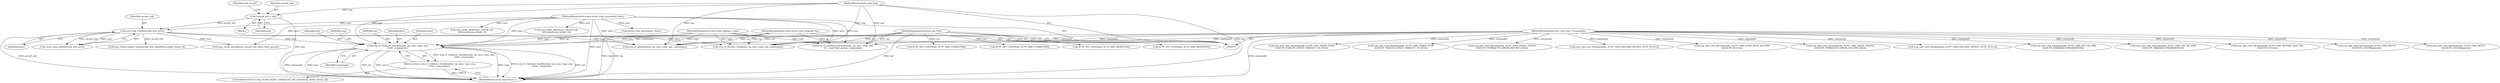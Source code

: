 digraph "0_linux_9de7922bc709eee2f609cd01d98aaedc4cf5ea74_2@pointer" {
"1000178" [label="(Call,sctp_sf_violation_chunklen(net, ep, asoc, type, arg,\n\t\t\t\t\t\t  commands))"];
"1000108" [label="(MethodParameterIn,struct net *net)"];
"1000109" [label="(MethodParameterIn,const struct sctp_endpoint *ep)"];
"1000135" [label="(Call,sctp_vtag_verify(asconf_ack, asoc))"];
"1000116" [label="(Call,*asconf_ack = arg)"];
"1000112" [label="(MethodParameterIn,void *arg)"];
"1000110" [label="(MethodParameterIn,const struct sctp_association *asoc)"];
"1000111" [label="(MethodParameterIn,const sctp_subtype_t type)"];
"1000113" [label="(MethodParameterIn,sctp_cmd_seq_t *commands)"];
"1000177" [label="(Return,return sctp_sf_violation_chunklen(net, ep, asoc, type, arg,\n\t\t\t\t\t\t  commands);)"];
"1000121" [label="(Identifier,last_asconf)"];
"1000346" [label="(Call,sctp_add_cmd_sf(commands, SCTP_CMD_REPLY,\n\t\t\t\t\tSCTP_CHUNK(abort)))"];
"1000110" [label="(MethodParameterIn,const struct sctp_association *asoc)"];
"1000277" [label="(Call,sctp_add_cmd_sf(commands, SCTP_CMD_TIMER_STOP,\n\t\t\t\tSCTP_TO(SCTP_EVENT_TIMEOUT_T4_RTO)))"];
"1000179" [label="(Identifier,net)"];
"1000313" [label="(Call,sctp_add_cmd_sf(commands, SCTP_CMD_TIMER_STOP,\n\t\t\t\tSCTP_TO(SCTP_EVENT_TIMEOUT_T4_RTO)))"];
"1000360" [label="(Call,sctp_add_cmd_sf(commands, SCTP_CMD_ASSOC_FAILED,\n\t\t\t\tSCTP_PERR(SCTP_ERROR_ASCONF_ACK)))"];
"1000282" [label="(Call,sctp_add_cmd_sf(commands, SCTP_CMD_DISCARD_PACKET, SCTP_NULL()))"];
"1000183" [label="(Identifier,arg)"];
"1000296" [label="(Call,SCTP_INC_STATS(net, SCTP_MIB_ABORTEDS))"];
"1000114" [label="(Block,)"];
"1000178" [label="(Call,sctp_sf_violation_chunklen(net, ep, asoc, type, arg,\n\t\t\t\t\t\t  commands))"];
"1000113" [label="(MethodParameterIn,sctp_cmd_seq_t *commands)"];
"1000326" [label="(Call,sctp_add_cmd_sf(commands, SCTP_CMD_SEND_NEXT_ASCONF,\n\t\t\t\t\tSCTP_NULL()))"];
"1000177" [label="(Return,return sctp_sf_violation_chunklen(net, ep, asoc, type, arg,\n\t\t\t\t\t\t  commands);)"];
"1000112" [label="(MethodParameterIn,void *arg)"];
"1000299" [label="(Call,SCTP_DEC_STATS(net, SCTP_MIB_CURRESTAB))"];
"1000291" [label="(Call,sctp_add_cmd_sf(commands, SCTP_CMD_ASSOC_FAILED,\n\t\t\t\tSCTP_PERR(SCTP_ERROR_ASCONF_ACK)))"];
"1000180" [label="(Identifier,ep)"];
"1000164" [label="(Call,sctp_sf_discard_chunk(net, ep, asoc, type, arg, commands))"];
"1000365" [label="(Call,SCTP_INC_STATS(net, SCTP_MIB_ABORTEDS))"];
"1000171" [label="(ControlStructure,if (!sctp_chunk_length_valid(asconf_ack, sizeof(sctp_addip_chunk_t))))"];
"1000202" [label="(Call,sctp_verify_asconf(asoc, asconf_ack, false, &err_param))"];
"1000375" [label="(MethodReturn,sctp_disposition_t)"];
"1000351" [label="(Call,sctp_add_cmd_sf(commands, SCTP_CMD_DISCARD_PACKET, SCTP_NULL()))"];
"1000116" [label="(Call,*asconf_ack = arg)"];
"1000334" [label="(Call,sctp_make_abort(asoc, asconf_ack,\n\t\t\t\t\tsizeof(sctp_errhdr_t)))"];
"1000137" [label="(Identifier,asoc)"];
"1000135" [label="(Call,sctp_vtag_verify(asconf_ack, asoc))"];
"1000118" [label="(Identifier,arg)"];
"1000260" [label="(Call,sctp_make_abort(asoc, asconf_ack,\n\t\t\t\t\tsizeof(sctp_errhdr_t)))"];
"1000286" [label="(Call,sctp_add_cmd_sf(commands, SCTP_CMD_SET_SK_ERR,\n\t\t\t\tSCTP_ERROR(ECONNABORTED)))"];
"1000111" [label="(MethodParameterIn,const sctp_subtype_t type)"];
"1000209" [label="(Call,sctp_sf_violation_paramlen(net, ep, asoc, type, arg,\n \t\t\t   (void *)err_param, commands))"];
"1000136" [label="(Identifier,asconf_ack)"];
"1000355" [label="(Call,sctp_add_cmd_sf(commands, SCTP_CMD_SET_SK_ERR,\n\t\t\t\tSCTP_ERROR(ECONNABORTED)))"];
"1000181" [label="(Identifier,asoc)"];
"1000144" [label="(Call,sctp_sf_pdiscard(net, ep, asoc, type, arg, commands))"];
"1000184" [label="(Identifier,commands)"];
"1000321" [label="(Call,(struct sctp_association *)asoc)"];
"1000139" [label="(Call,sctp_add_cmd_sf(commands, SCTP_CMD_REPORT_BAD_TAG,\n\t\t\t\tSCTP_NULL()))"];
"1000117" [label="(Identifier,asconf_ack)"];
"1000109" [label="(MethodParameterIn,const struct sctp_endpoint *ep)"];
"1000182" [label="(Identifier,type)"];
"1000108" [label="(MethodParameterIn,struct net *net)"];
"1000368" [label="(Call,SCTP_DEC_STATS(net, SCTP_MIB_CURRESTAB))"];
"1000272" [label="(Call,sctp_add_cmd_sf(commands, SCTP_CMD_REPLY,\n\t\t\t\t\tSCTP_CHUNK(abort)))"];
"1000173" [label="(Call,sctp_chunk_length_valid(asconf_ack, sizeof(sctp_addip_chunk_t)))"];
"1000134" [label="(Call,!sctp_vtag_verify(asconf_ack, asoc))"];
"1000178" -> "1000177"  [label="AST: "];
"1000178" -> "1000184"  [label="CFG: "];
"1000179" -> "1000178"  [label="AST: "];
"1000180" -> "1000178"  [label="AST: "];
"1000181" -> "1000178"  [label="AST: "];
"1000182" -> "1000178"  [label="AST: "];
"1000183" -> "1000178"  [label="AST: "];
"1000184" -> "1000178"  [label="AST: "];
"1000177" -> "1000178"  [label="CFG: "];
"1000178" -> "1000375"  [label="DDG: type"];
"1000178" -> "1000375"  [label="DDG: sctp_sf_violation_chunklen(net, ep, asoc, type, arg,\n\t\t\t\t\t\t  commands)"];
"1000178" -> "1000375"  [label="DDG: net"];
"1000178" -> "1000375"  [label="DDG: commands"];
"1000178" -> "1000375"  [label="DDG: asoc"];
"1000178" -> "1000375"  [label="DDG: ep"];
"1000178" -> "1000375"  [label="DDG: arg"];
"1000178" -> "1000177"  [label="DDG: sctp_sf_violation_chunklen(net, ep, asoc, type, arg,\n\t\t\t\t\t\t  commands)"];
"1000108" -> "1000178"  [label="DDG: net"];
"1000109" -> "1000178"  [label="DDG: ep"];
"1000135" -> "1000178"  [label="DDG: asoc"];
"1000110" -> "1000178"  [label="DDG: asoc"];
"1000111" -> "1000178"  [label="DDG: type"];
"1000112" -> "1000178"  [label="DDG: arg"];
"1000113" -> "1000178"  [label="DDG: commands"];
"1000108" -> "1000107"  [label="AST: "];
"1000108" -> "1000375"  [label="DDG: net"];
"1000108" -> "1000144"  [label="DDG: net"];
"1000108" -> "1000164"  [label="DDG: net"];
"1000108" -> "1000209"  [label="DDG: net"];
"1000108" -> "1000296"  [label="DDG: net"];
"1000108" -> "1000299"  [label="DDG: net"];
"1000108" -> "1000365"  [label="DDG: net"];
"1000108" -> "1000368"  [label="DDG: net"];
"1000109" -> "1000107"  [label="AST: "];
"1000109" -> "1000375"  [label="DDG: ep"];
"1000109" -> "1000144"  [label="DDG: ep"];
"1000109" -> "1000164"  [label="DDG: ep"];
"1000109" -> "1000209"  [label="DDG: ep"];
"1000135" -> "1000134"  [label="AST: "];
"1000135" -> "1000137"  [label="CFG: "];
"1000136" -> "1000135"  [label="AST: "];
"1000137" -> "1000135"  [label="AST: "];
"1000134" -> "1000135"  [label="CFG: "];
"1000135" -> "1000375"  [label="DDG: asconf_ack"];
"1000135" -> "1000134"  [label="DDG: asconf_ack"];
"1000135" -> "1000134"  [label="DDG: asoc"];
"1000116" -> "1000135"  [label="DDG: asconf_ack"];
"1000110" -> "1000135"  [label="DDG: asoc"];
"1000135" -> "1000144"  [label="DDG: asoc"];
"1000135" -> "1000164"  [label="DDG: asoc"];
"1000135" -> "1000173"  [label="DDG: asconf_ack"];
"1000135" -> "1000202"  [label="DDG: asoc"];
"1000116" -> "1000114"  [label="AST: "];
"1000116" -> "1000118"  [label="CFG: "];
"1000117" -> "1000116"  [label="AST: "];
"1000118" -> "1000116"  [label="AST: "];
"1000121" -> "1000116"  [label="CFG: "];
"1000116" -> "1000375"  [label="DDG: arg"];
"1000112" -> "1000116"  [label="DDG: arg"];
"1000112" -> "1000107"  [label="AST: "];
"1000112" -> "1000375"  [label="DDG: arg"];
"1000112" -> "1000144"  [label="DDG: arg"];
"1000112" -> "1000164"  [label="DDG: arg"];
"1000112" -> "1000209"  [label="DDG: arg"];
"1000110" -> "1000107"  [label="AST: "];
"1000110" -> "1000375"  [label="DDG: asoc"];
"1000110" -> "1000144"  [label="DDG: asoc"];
"1000110" -> "1000164"  [label="DDG: asoc"];
"1000110" -> "1000202"  [label="DDG: asoc"];
"1000110" -> "1000209"  [label="DDG: asoc"];
"1000110" -> "1000260"  [label="DDG: asoc"];
"1000110" -> "1000321"  [label="DDG: asoc"];
"1000110" -> "1000334"  [label="DDG: asoc"];
"1000111" -> "1000107"  [label="AST: "];
"1000111" -> "1000375"  [label="DDG: type"];
"1000111" -> "1000144"  [label="DDG: type"];
"1000111" -> "1000164"  [label="DDG: type"];
"1000111" -> "1000209"  [label="DDG: type"];
"1000113" -> "1000107"  [label="AST: "];
"1000113" -> "1000375"  [label="DDG: commands"];
"1000113" -> "1000139"  [label="DDG: commands"];
"1000113" -> "1000144"  [label="DDG: commands"];
"1000113" -> "1000164"  [label="DDG: commands"];
"1000113" -> "1000209"  [label="DDG: commands"];
"1000113" -> "1000272"  [label="DDG: commands"];
"1000113" -> "1000277"  [label="DDG: commands"];
"1000113" -> "1000282"  [label="DDG: commands"];
"1000113" -> "1000286"  [label="DDG: commands"];
"1000113" -> "1000291"  [label="DDG: commands"];
"1000113" -> "1000313"  [label="DDG: commands"];
"1000113" -> "1000326"  [label="DDG: commands"];
"1000113" -> "1000346"  [label="DDG: commands"];
"1000113" -> "1000351"  [label="DDG: commands"];
"1000113" -> "1000355"  [label="DDG: commands"];
"1000113" -> "1000360"  [label="DDG: commands"];
"1000177" -> "1000171"  [label="AST: "];
"1000375" -> "1000177"  [label="CFG: "];
"1000177" -> "1000375"  [label="DDG: <RET>"];
}
